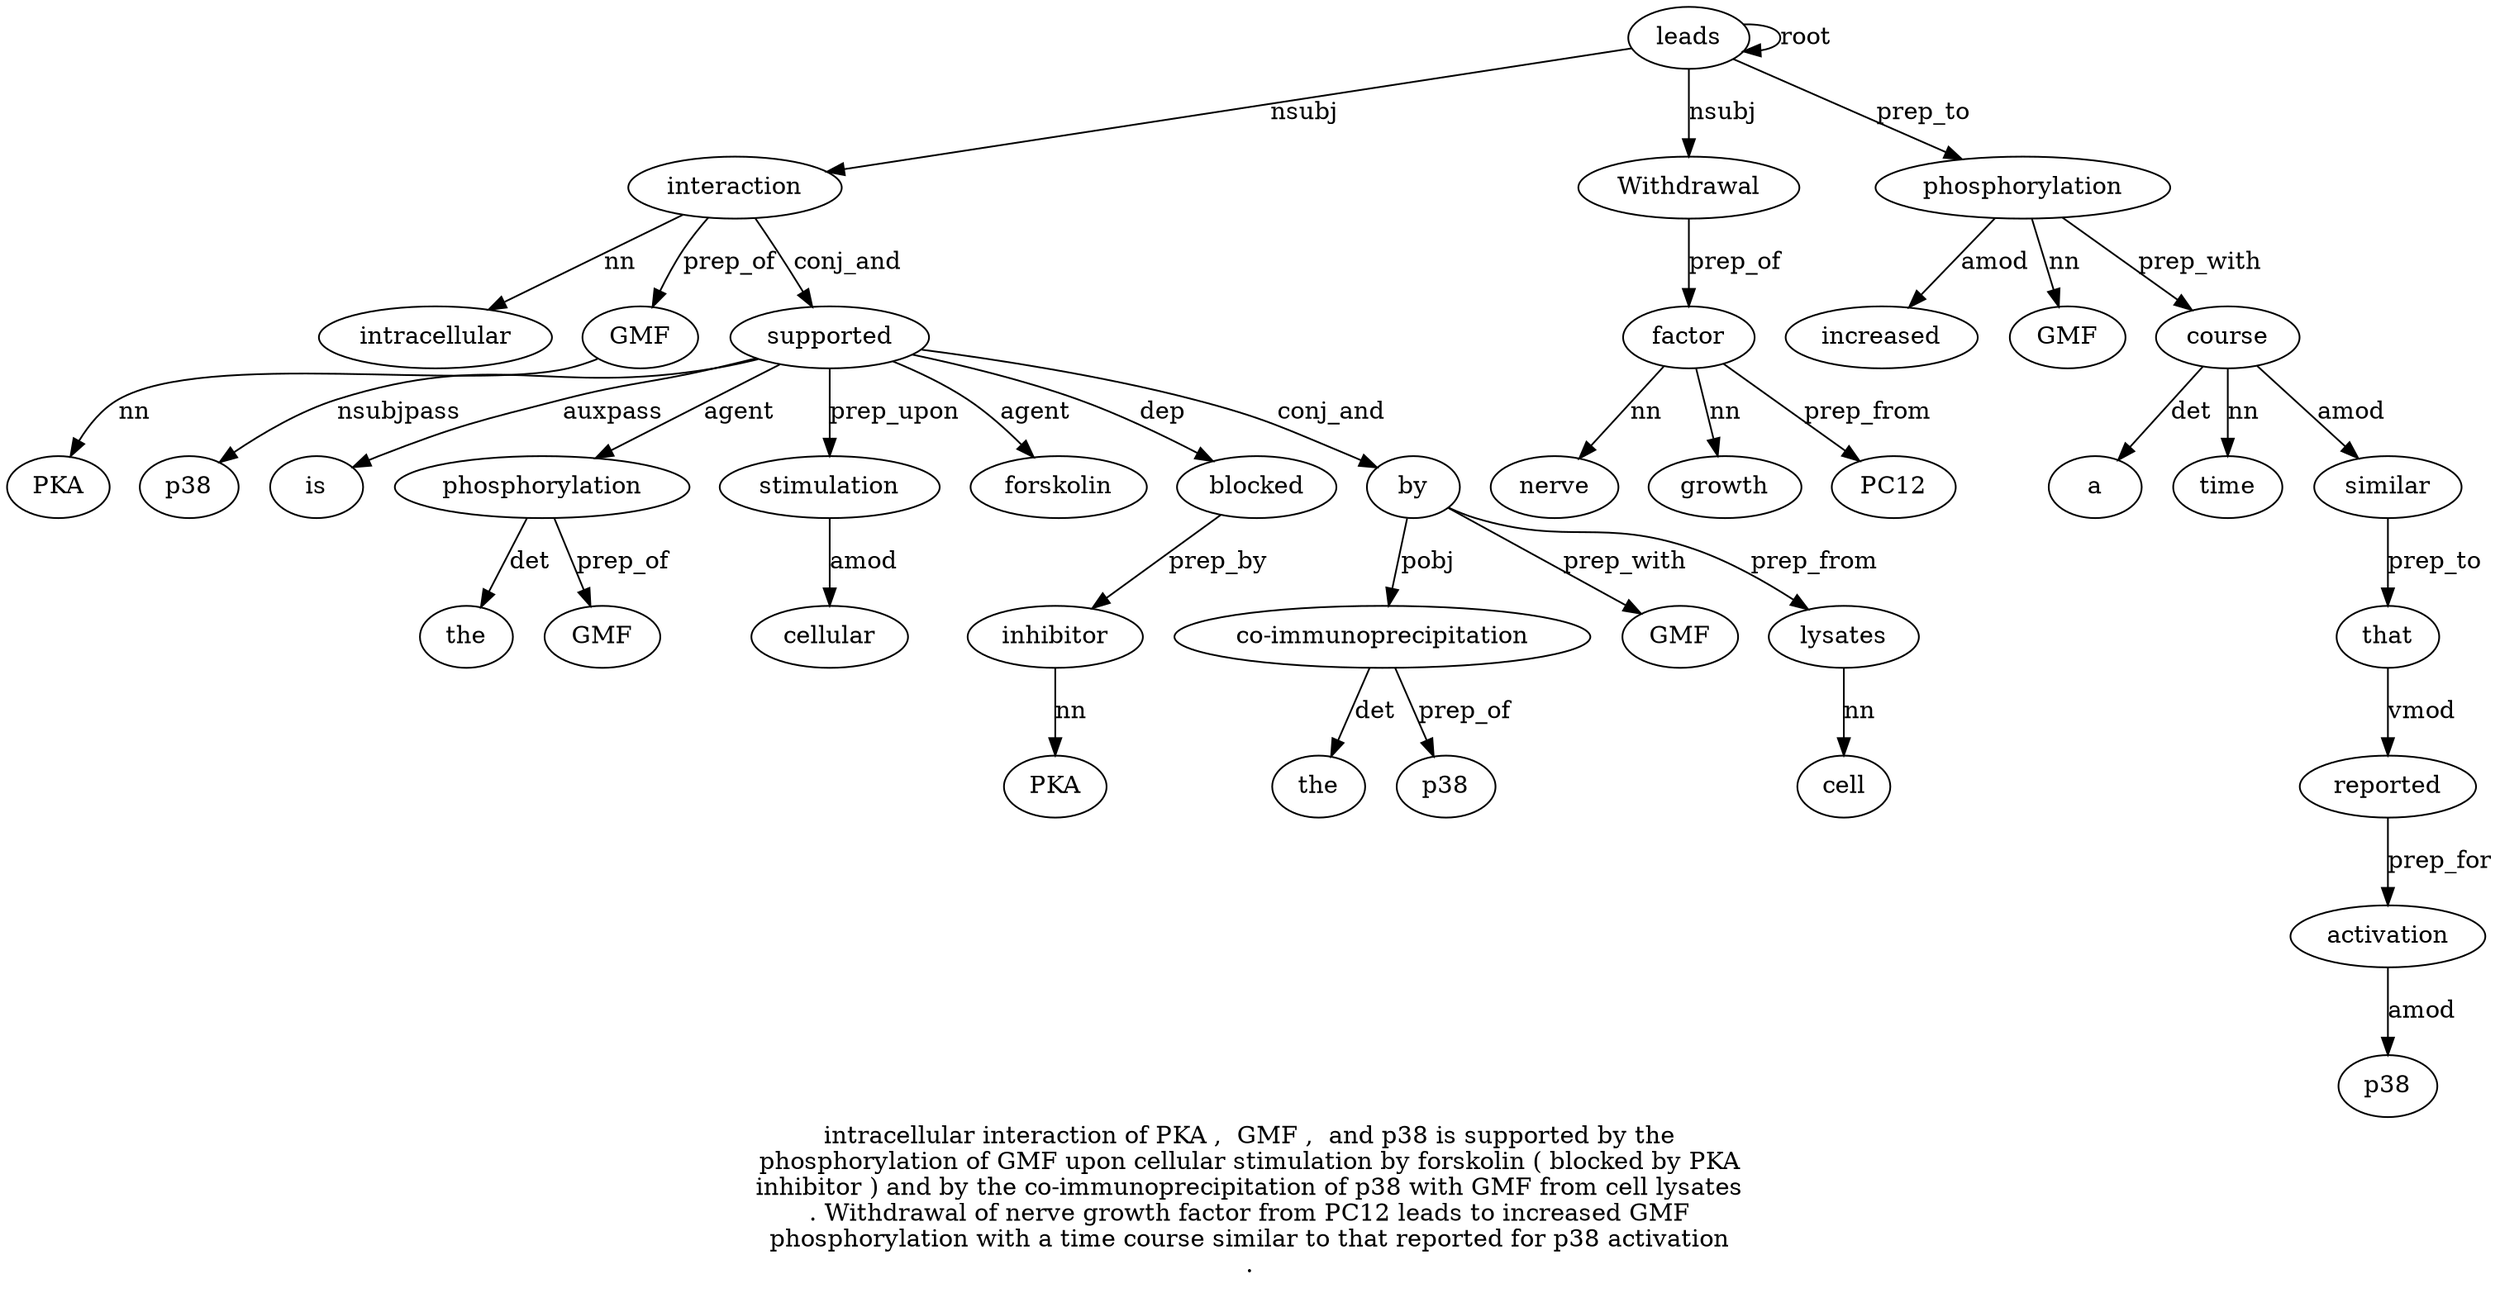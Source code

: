 digraph "intracellular interaction of PKA ,  GMF ,  and p38 is supported by the phosphorylation of GMF upon cellular stimulation by forskolin ( blocked by PKA inhibitor ) and by the co-immunoprecipitation of p38 with GMF from cell lysates . Withdrawal of nerve growth factor from PC12 leads to increased GMF phosphorylation with a time course similar to that reported for p38 activation ." {
label="intracellular interaction of PKA ,  GMF ,  and p38 is supported by the
phosphorylation of GMF upon cellular stimulation by forskolin ( blocked by PKA
inhibitor ) and by the co-immunoprecipitation of p38 with GMF from cell lysates
. Withdrawal of nerve growth factor from PC12 leads to increased GMF
phosphorylation with a time course similar to that reported for p38 activation
.";
interaction2 [style=filled, fillcolor=white, label=interaction];
intracellular1 [style=filled, fillcolor=white, label=intracellular];
interaction2 -> intracellular1  [label=nn];
leads47 [style=filled, fillcolor=white, label=leads];
leads47 -> interaction2  [label=nsubj];
GMF6 [style=filled, fillcolor=white, label=GMF];
PKA4 [style=filled, fillcolor=white, label=PKA];
GMF6 -> PKA4  [label=nn];
interaction2 -> GMF6  [label=prep_of];
supported11 [style=filled, fillcolor=white, label=supported];
p389 [style=filled, fillcolor=white, label=p38];
supported11 -> p389  [label=nsubjpass];
is10 [style=filled, fillcolor=white, label=is];
supported11 -> is10  [label=auxpass];
interaction2 -> supported11  [label=conj_and];
phosphorylation14 [style=filled, fillcolor=white, label=phosphorylation];
the13 [style=filled, fillcolor=white, label=the];
phosphorylation14 -> the13  [label=det];
supported11 -> phosphorylation14  [label=agent];
GMF16 [style=filled, fillcolor=white, label=GMF];
phosphorylation14 -> GMF16  [label=prep_of];
stimulation19 [style=filled, fillcolor=white, label=stimulation];
cellular18 [style=filled, fillcolor=white, label=cellular];
stimulation19 -> cellular18  [label=amod];
supported11 -> stimulation19  [label=prep_upon];
forskolin21 [style=filled, fillcolor=white, label=forskolin];
supported11 -> forskolin21  [label=agent];
blocked23 [style=filled, fillcolor=white, label=blocked];
supported11 -> blocked23  [label=dep];
inhibitor26 [style=filled, fillcolor=white, label=inhibitor];
PKA25 [style=filled, fillcolor=white, label=PKA];
inhibitor26 -> PKA25  [label=nn];
blocked23 -> inhibitor26  [label=prep_by];
by29 [style=filled, fillcolor=white, label=by];
supported11 -> by29  [label=conj_and];
"co-immunoprecipitation31" [style=filled, fillcolor=white, label="co-immunoprecipitation"];
the30 [style=filled, fillcolor=white, label=the];
"co-immunoprecipitation31" -> the30  [label=det];
by29 -> "co-immunoprecipitation31"  [label=pobj];
p38 [style=filled, fillcolor=white, label=p38];
"co-immunoprecipitation31" -> p38  [label=prep_of];
GMF35 [style=filled, fillcolor=white, label=GMF];
by29 -> GMF35  [label=prep_with];
lysates38 [style=filled, fillcolor=white, label=lysates];
cell37 [style=filled, fillcolor=white, label=cell];
lysates38 -> cell37  [label=nn];
by29 -> lysates38  [label=prep_from];
Withdrawal40 [style=filled, fillcolor=white, label=Withdrawal];
leads47 -> Withdrawal40  [label=nsubj];
factor44 [style=filled, fillcolor=white, label=factor];
nerve42 [style=filled, fillcolor=white, label=nerve];
factor44 -> nerve42  [label=nn];
growth43 [style=filled, fillcolor=white, label=growth];
factor44 -> growth43  [label=nn];
Withdrawal40 -> factor44  [label=prep_of];
PC1246 [style=filled, fillcolor=white, label=PC12];
factor44 -> PC1246  [label=prep_from];
leads47 -> leads47  [label=root];
phosphorylation51 [style=filled, fillcolor=white, label=phosphorylation];
increased49 [style=filled, fillcolor=white, label=increased];
phosphorylation51 -> increased49  [label=amod];
GMF50 [style=filled, fillcolor=white, label=GMF];
phosphorylation51 -> GMF50  [label=nn];
leads47 -> phosphorylation51  [label=prep_to];
course55 [style=filled, fillcolor=white, label=course];
a53 [style=filled, fillcolor=white, label=a];
course55 -> a53  [label=det];
time54 [style=filled, fillcolor=white, label=time];
course55 -> time54  [label=nn];
phosphorylation51 -> course55  [label=prep_with];
similar56 [style=filled, fillcolor=white, label=similar];
course55 -> similar56  [label=amod];
that58 [style=filled, fillcolor=white, label=that];
similar56 -> that58  [label=prep_to];
reported59 [style=filled, fillcolor=white, label=reported];
that58 -> reported59  [label=vmod];
activation62 [style=filled, fillcolor=white, label=activation];
p3861 [style=filled, fillcolor=white, label=p38];
activation62 -> p3861  [label=amod];
reported59 -> activation62  [label=prep_for];
}
